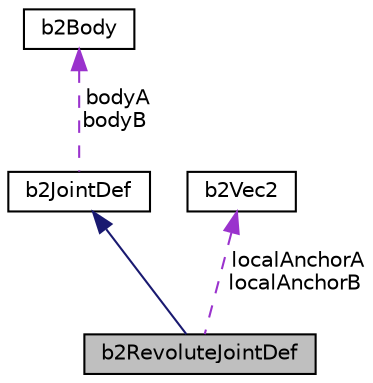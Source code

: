 digraph "b2RevoluteJointDef"
{
  edge [fontname="Helvetica",fontsize="10",labelfontname="Helvetica",labelfontsize="10"];
  node [fontname="Helvetica",fontsize="10",shape=record];
  Node2 [label="b2RevoluteJointDef",height=0.2,width=0.4,color="black", fillcolor="grey75", style="filled", fontcolor="black"];
  Node3 -> Node2 [dir="back",color="midnightblue",fontsize="10",style="solid",fontname="Helvetica"];
  Node3 [label="b2JointDef",height=0.2,width=0.4,color="black", fillcolor="white", style="filled",URL="$structb2JointDef.html",tooltip="Joint definitions are used to construct joints. "];
  Node4 -> Node3 [dir="back",color="darkorchid3",fontsize="10",style="dashed",label=" bodyA\nbodyB" ,fontname="Helvetica"];
  Node4 [label="b2Body",height=0.2,width=0.4,color="black", fillcolor="white", style="filled",URL="$classb2Body.html",tooltip="A rigid body. These are created via b2World::CreateBody. "];
  Node5 -> Node2 [dir="back",color="darkorchid3",fontsize="10",style="dashed",label=" localAnchorA\nlocalAnchorB" ,fontname="Helvetica"];
  Node5 [label="b2Vec2",height=0.2,width=0.4,color="black", fillcolor="white", style="filled",URL="$structb2Vec2.html",tooltip="A 2D column vector. "];
}
